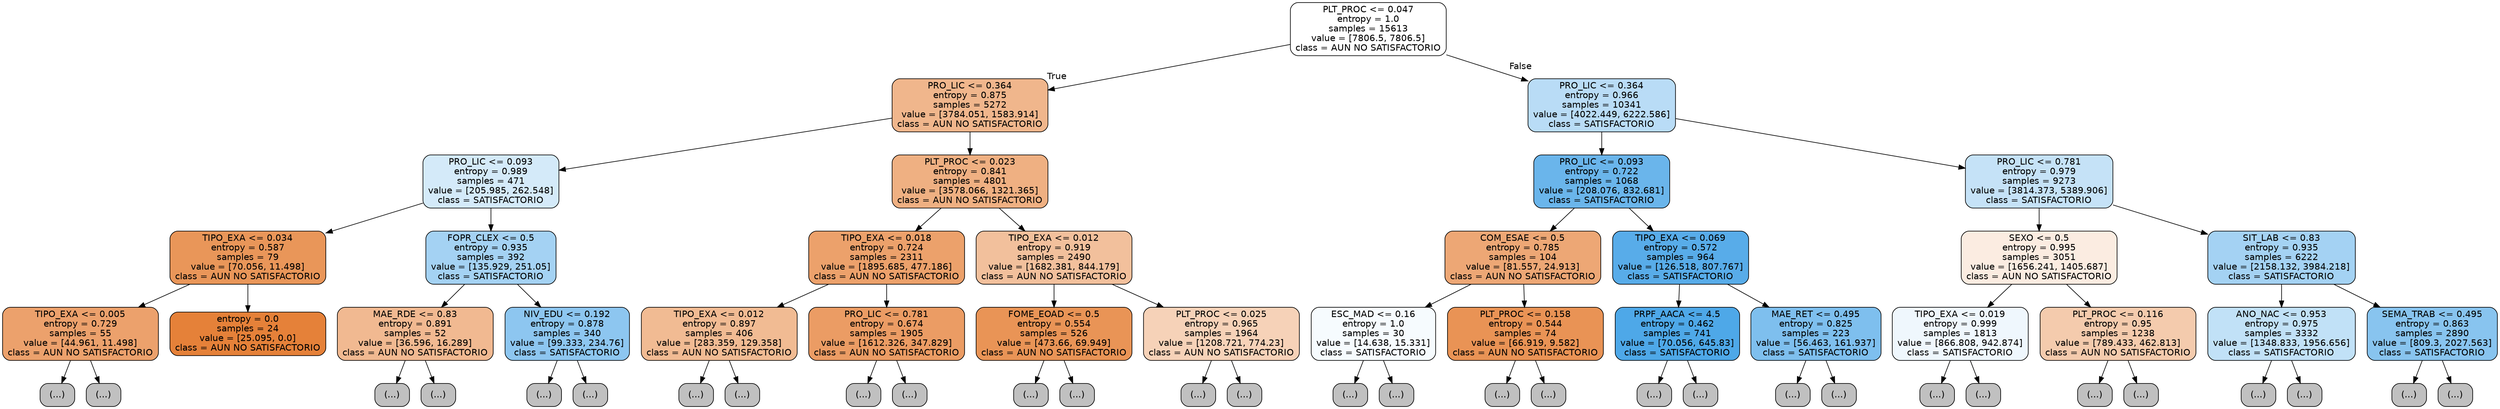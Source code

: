 digraph Tree {
node [shape=box, style="filled, rounded", color="black", fontname=helvetica] ;
edge [fontname=helvetica] ;
0 [label="PLT_PROC <= 0.047\nentropy = 1.0\nsamples = 15613\nvalue = [7806.5, 7806.5]\nclass = AUN NO SATISFACTORIO", fillcolor="#ffffff"] ;
1 [label="PRO_LIC <= 0.364\nentropy = 0.875\nsamples = 5272\nvalue = [3784.051, 1583.914]\nclass = AUN NO SATISFACTORIO", fillcolor="#f0b68c"] ;
0 -> 1 [labeldistance=2.5, labelangle=45, headlabel="True"] ;
2 [label="PRO_LIC <= 0.093\nentropy = 0.989\nsamples = 471\nvalue = [205.985, 262.548]\nclass = SATISFACTORIO", fillcolor="#d4eaf9"] ;
1 -> 2 ;
3 [label="TIPO_EXA <= 0.034\nentropy = 0.587\nsamples = 79\nvalue = [70.056, 11.498]\nclass = AUN NO SATISFACTORIO", fillcolor="#e99659"] ;
2 -> 3 ;
4 [label="TIPO_EXA <= 0.005\nentropy = 0.729\nsamples = 55\nvalue = [44.961, 11.498]\nclass = AUN NO SATISFACTORIO", fillcolor="#eca16c"] ;
3 -> 4 ;
5 [label="(...)", fillcolor="#C0C0C0"] ;
4 -> 5 ;
6 [label="(...)", fillcolor="#C0C0C0"] ;
4 -> 6 ;
13 [label="entropy = 0.0\nsamples = 24\nvalue = [25.095, 0.0]\nclass = AUN NO SATISFACTORIO", fillcolor="#e58139"] ;
3 -> 13 ;
14 [label="FOPR_CLEX <= 0.5\nentropy = 0.935\nsamples = 392\nvalue = [135.929, 251.05]\nclass = SATISFACTORIO", fillcolor="#a4d2f3"] ;
2 -> 14 ;
15 [label="MAE_RDE <= 0.83\nentropy = 0.891\nsamples = 52\nvalue = [36.596, 16.289]\nclass = AUN NO SATISFACTORIO", fillcolor="#f1b991"] ;
14 -> 15 ;
16 [label="(...)", fillcolor="#C0C0C0"] ;
15 -> 16 ;
23 [label="(...)", fillcolor="#C0C0C0"] ;
15 -> 23 ;
24 [label="NIV_EDU <= 0.192\nentropy = 0.878\nsamples = 340\nvalue = [99.333, 234.76]\nclass = SATISFACTORIO", fillcolor="#8dc6f0"] ;
14 -> 24 ;
25 [label="(...)", fillcolor="#C0C0C0"] ;
24 -> 25 ;
28 [label="(...)", fillcolor="#C0C0C0"] ;
24 -> 28 ;
57 [label="PLT_PROC <= 0.023\nentropy = 0.841\nsamples = 4801\nvalue = [3578.066, 1321.365]\nclass = AUN NO SATISFACTORIO", fillcolor="#efb082"] ;
1 -> 57 ;
58 [label="TIPO_EXA <= 0.018\nentropy = 0.724\nsamples = 2311\nvalue = [1895.685, 477.186]\nclass = AUN NO SATISFACTORIO", fillcolor="#eca16b"] ;
57 -> 58 ;
59 [label="TIPO_EXA <= 0.012\nentropy = 0.897\nsamples = 406\nvalue = [283.359, 129.358]\nclass = AUN NO SATISFACTORIO", fillcolor="#f1bb93"] ;
58 -> 59 ;
60 [label="(...)", fillcolor="#C0C0C0"] ;
59 -> 60 ;
85 [label="(...)", fillcolor="#C0C0C0"] ;
59 -> 85 ;
106 [label="PRO_LIC <= 0.781\nentropy = 0.674\nsamples = 1905\nvalue = [1612.326, 347.829]\nclass = AUN NO SATISFACTORIO", fillcolor="#eb9c64"] ;
58 -> 106 ;
107 [label="(...)", fillcolor="#C0C0C0"] ;
106 -> 107 ;
122 [label="(...)", fillcolor="#C0C0C0"] ;
106 -> 122 ;
171 [label="TIPO_EXA <= 0.012\nentropy = 0.919\nsamples = 2490\nvalue = [1682.381, 844.179]\nclass = AUN NO SATISFACTORIO", fillcolor="#f2c09c"] ;
57 -> 171 ;
172 [label="FOME_EOAD <= 0.5\nentropy = 0.554\nsamples = 526\nvalue = [473.66, 69.949]\nclass = AUN NO SATISFACTORIO", fillcolor="#e99456"] ;
171 -> 172 ;
173 [label="(...)", fillcolor="#C0C0C0"] ;
172 -> 173 ;
174 [label="(...)", fillcolor="#C0C0C0"] ;
172 -> 174 ;
193 [label="PLT_PROC <= 0.025\nentropy = 0.965\nsamples = 1964\nvalue = [1208.721, 774.23]\nclass = AUN NO SATISFACTORIO", fillcolor="#f6d2b8"] ;
171 -> 193 ;
194 [label="(...)", fillcolor="#C0C0C0"] ;
193 -> 194 ;
207 [label="(...)", fillcolor="#C0C0C0"] ;
193 -> 207 ;
260 [label="PRO_LIC <= 0.364\nentropy = 0.966\nsamples = 10341\nvalue = [4022.449, 6222.586]\nclass = SATISFACTORIO", fillcolor="#b9dcf6"] ;
0 -> 260 [labeldistance=2.5, labelangle=-45, headlabel="False"] ;
261 [label="PRO_LIC <= 0.093\nentropy = 0.722\nsamples = 1068\nvalue = [208.076, 832.681]\nclass = SATISFACTORIO", fillcolor="#6ab5eb"] ;
260 -> 261 ;
262 [label="COM_ESAE <= 0.5\nentropy = 0.785\nsamples = 104\nvalue = [81.557, 24.913]\nclass = AUN NO SATISFACTORIO", fillcolor="#eda775"] ;
261 -> 262 ;
263 [label="ESC_MAD <= 0.16\nentropy = 1.0\nsamples = 30\nvalue = [14.638, 15.331]\nclass = SATISFACTORIO", fillcolor="#f6fbfe"] ;
262 -> 263 ;
264 [label="(...)", fillcolor="#C0C0C0"] ;
263 -> 264 ;
265 [label="(...)", fillcolor="#C0C0C0"] ;
263 -> 265 ;
266 [label="PLT_PROC <= 0.158\nentropy = 0.544\nsamples = 74\nvalue = [66.919, 9.582]\nclass = AUN NO SATISFACTORIO", fillcolor="#e99355"] ;
262 -> 266 ;
267 [label="(...)", fillcolor="#C0C0C0"] ;
266 -> 267 ;
272 [label="(...)", fillcolor="#C0C0C0"] ;
266 -> 272 ;
273 [label="TIPO_EXA <= 0.069\nentropy = 0.572\nsamples = 964\nvalue = [126.518, 807.767]\nclass = SATISFACTORIO", fillcolor="#58ace9"] ;
261 -> 273 ;
274 [label="PRPF_AACA <= 4.5\nentropy = 0.462\nsamples = 741\nvalue = [70.056, 645.83]\nclass = SATISFACTORIO", fillcolor="#4ea8e8"] ;
273 -> 274 ;
275 [label="(...)", fillcolor="#C0C0C0"] ;
274 -> 275 ;
292 [label="(...)", fillcolor="#C0C0C0"] ;
274 -> 292 ;
311 [label="MAE_RET <= 0.495\nentropy = 0.825\nsamples = 223\nvalue = [56.463, 161.937]\nclass = SATISFACTORIO", fillcolor="#7ebfee"] ;
273 -> 311 ;
312 [label="(...)", fillcolor="#C0C0C0"] ;
311 -> 312 ;
315 [label="(...)", fillcolor="#C0C0C0"] ;
311 -> 315 ;
328 [label="PRO_LIC <= 0.781\nentropy = 0.979\nsamples = 9273\nvalue = [3814.373, 5389.906]\nclass = SATISFACTORIO", fillcolor="#c5e2f7"] ;
260 -> 328 ;
329 [label="SEXO <= 0.5\nentropy = 0.995\nsamples = 3051\nvalue = [1656.241, 1405.687]\nclass = AUN NO SATISFACTORIO", fillcolor="#fbece1"] ;
328 -> 329 ;
330 [label="TIPO_EXA <= 0.019\nentropy = 0.999\nsamples = 1813\nvalue = [866.808, 942.874]\nclass = SATISFACTORIO", fillcolor="#eff7fd"] ;
329 -> 330 ;
331 [label="(...)", fillcolor="#C0C0C0"] ;
330 -> 331 ;
374 [label="(...)", fillcolor="#C0C0C0"] ;
330 -> 374 ;
417 [label="PLT_PROC <= 0.116\nentropy = 0.95\nsamples = 1238\nvalue = [789.433, 462.813]\nclass = AUN NO SATISFACTORIO", fillcolor="#f4cbad"] ;
329 -> 417 ;
418 [label="(...)", fillcolor="#C0C0C0"] ;
417 -> 418 ;
455 [label="(...)", fillcolor="#C0C0C0"] ;
417 -> 455 ;
508 [label="SIT_LAB <= 0.83\nentropy = 0.935\nsamples = 6222\nvalue = [2158.132, 3984.218]\nclass = SATISFACTORIO", fillcolor="#a4d2f3"] ;
328 -> 508 ;
509 [label="ANO_NAC <= 0.953\nentropy = 0.975\nsamples = 3332\nvalue = [1348.833, 1956.656]\nclass = SATISFACTORIO", fillcolor="#c1e1f7"] ;
508 -> 509 ;
510 [label="(...)", fillcolor="#C0C0C0"] ;
509 -> 510 ;
567 [label="(...)", fillcolor="#C0C0C0"] ;
509 -> 567 ;
600 [label="SEMA_TRAB <= 0.495\nentropy = 0.863\nsamples = 2890\nvalue = [809.3, 2027.563]\nclass = SATISFACTORIO", fillcolor="#88c4ef"] ;
508 -> 600 ;
601 [label="(...)", fillcolor="#C0C0C0"] ;
600 -> 601 ;
638 [label="(...)", fillcolor="#C0C0C0"] ;
600 -> 638 ;
}